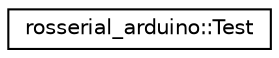 digraph "Graphical Class Hierarchy"
{
  edge [fontname="Helvetica",fontsize="10",labelfontname="Helvetica",labelfontsize="10"];
  node [fontname="Helvetica",fontsize="10",shape=record];
  rankdir="LR";
  Node1 [label="rosserial_arduino::Test",height=0.2,width=0.4,color="black", fillcolor="white", style="filled",URL="$classrosserial__arduino_1_1_test.html"];
}
